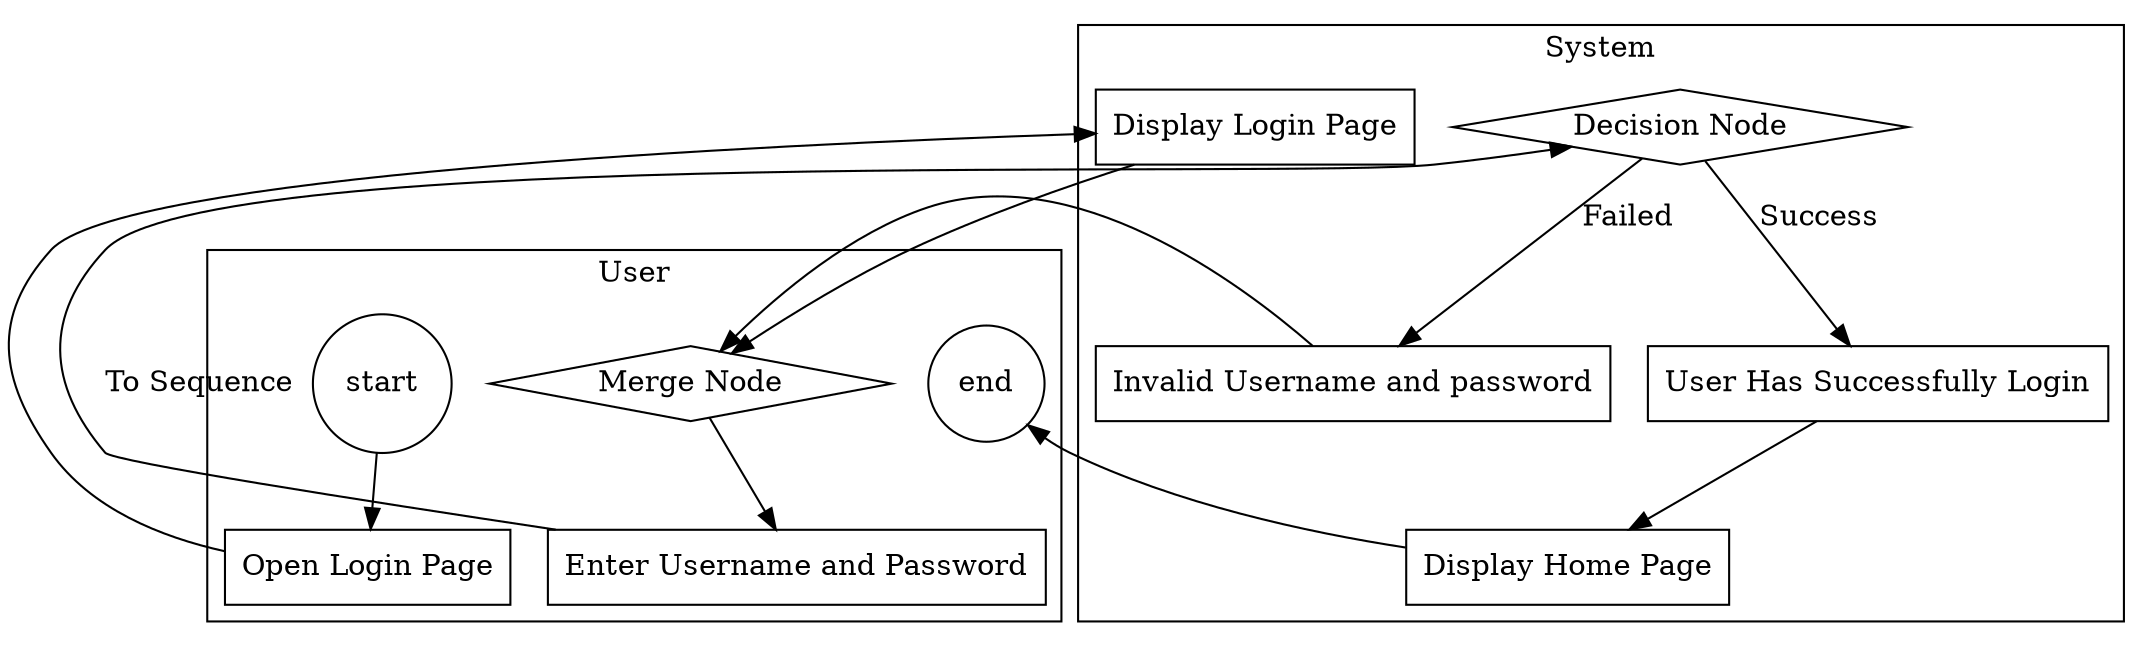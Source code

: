 digraph user_system{
    subgraph cluster_user{
        label="User";
        start [shape=circle];
        end [shape=circle];
        open_login_page [label="Open Login Page",shape=rectangle];
        merge_node [label="Merge Node" , shape=diamond];
        enter_username_and_password [label="Enter Username and Password" , shape=rectangle]
        start -> open_login_page
        merge_node -> enter_username_and_password;
    }
    subgraph cluster_system{
        label="System";
        display_login_page [label="Display Login Page",shape=rectangle];
        decision_node [label="Decision Node" , shape=diamond];
        invalid_username_and_password [label="Invalid Username and password" , shape=rectangle];
        user_has_successfully_login [label="User Has Successfully Login" , shape=rectangle];
        display_home_page [label="Display Home Page" , shape=rectangle];
        decision_node -> invalid_username_and_password [label="Failed"];
        decision_node -> user_has_successfully_login[label="Success"];
        user_has_successfully_login -> display_home_page
    }
    open_login_page -> display_login_page;
    display_login_page -> merge_node;
    invalid_username_and_password -> merge_node ; 
    enter_username_and_password -> decision_node [label="To Sequence"];
    display_home_page -> end ; 
}

